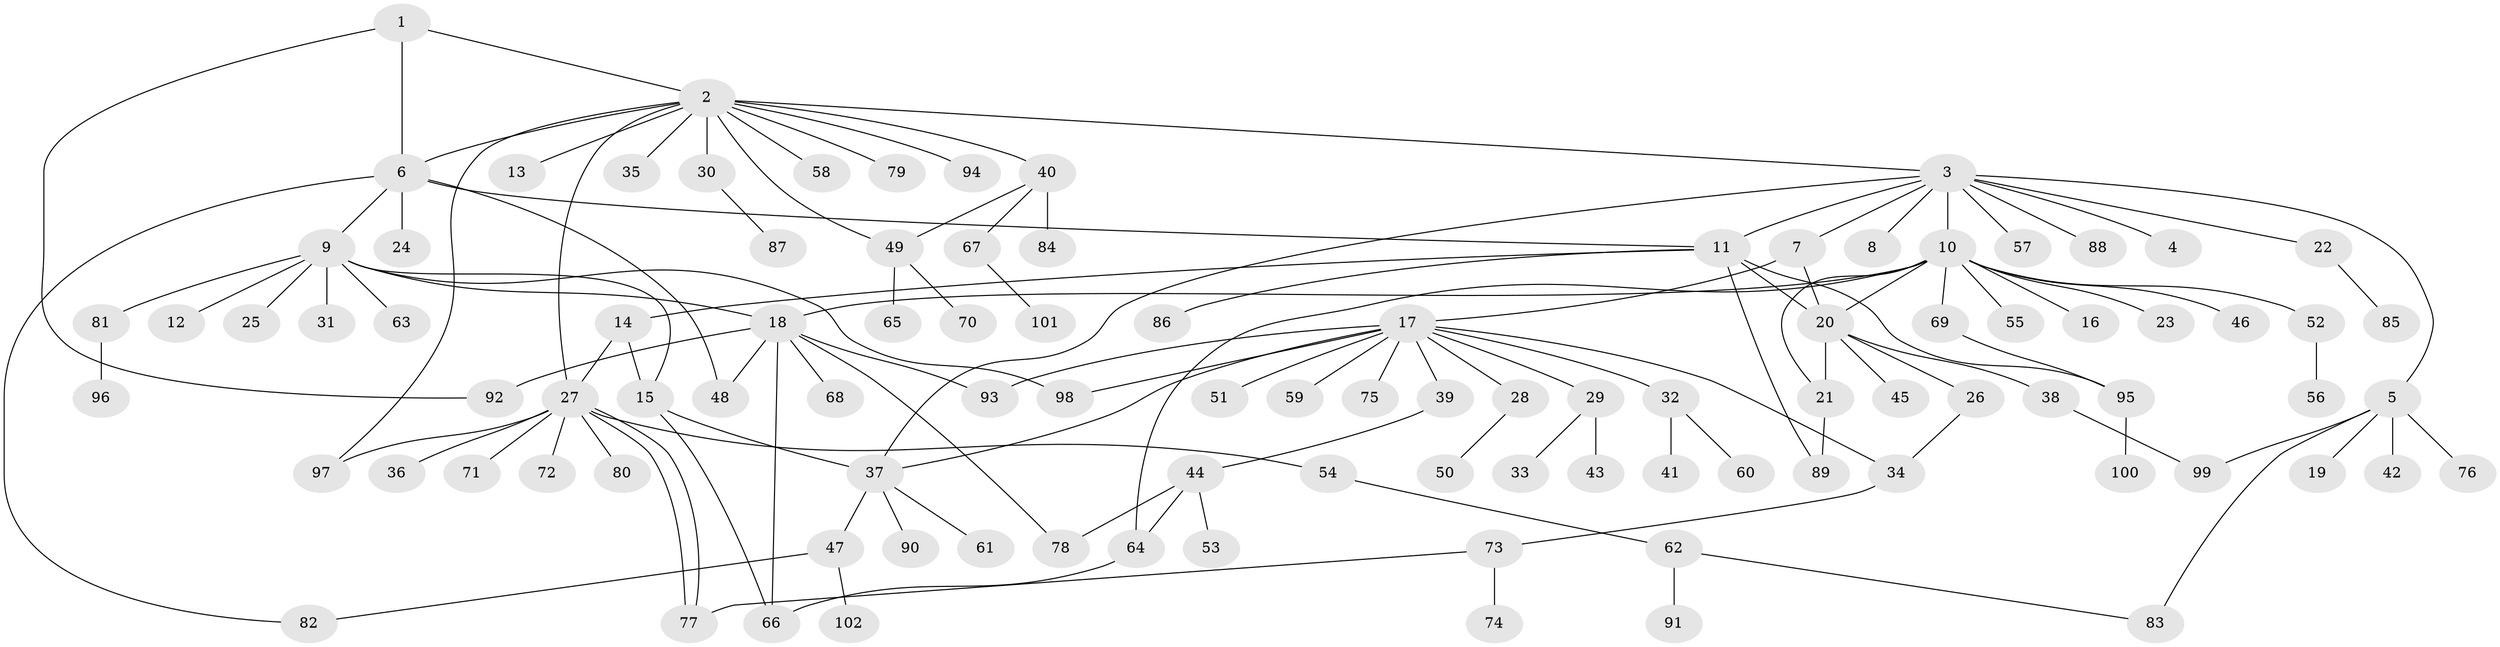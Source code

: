 // Generated by graph-tools (version 1.1) at 2025/48/03/09/25 04:48:34]
// undirected, 102 vertices, 129 edges
graph export_dot {
graph [start="1"]
  node [color=gray90,style=filled];
  1;
  2;
  3;
  4;
  5;
  6;
  7;
  8;
  9;
  10;
  11;
  12;
  13;
  14;
  15;
  16;
  17;
  18;
  19;
  20;
  21;
  22;
  23;
  24;
  25;
  26;
  27;
  28;
  29;
  30;
  31;
  32;
  33;
  34;
  35;
  36;
  37;
  38;
  39;
  40;
  41;
  42;
  43;
  44;
  45;
  46;
  47;
  48;
  49;
  50;
  51;
  52;
  53;
  54;
  55;
  56;
  57;
  58;
  59;
  60;
  61;
  62;
  63;
  64;
  65;
  66;
  67;
  68;
  69;
  70;
  71;
  72;
  73;
  74;
  75;
  76;
  77;
  78;
  79;
  80;
  81;
  82;
  83;
  84;
  85;
  86;
  87;
  88;
  89;
  90;
  91;
  92;
  93;
  94;
  95;
  96;
  97;
  98;
  99;
  100;
  101;
  102;
  1 -- 2;
  1 -- 6;
  1 -- 92;
  2 -- 3;
  2 -- 6;
  2 -- 13;
  2 -- 27;
  2 -- 30;
  2 -- 35;
  2 -- 40;
  2 -- 49;
  2 -- 58;
  2 -- 79;
  2 -- 94;
  2 -- 97;
  3 -- 4;
  3 -- 5;
  3 -- 7;
  3 -- 8;
  3 -- 10;
  3 -- 11;
  3 -- 22;
  3 -- 37;
  3 -- 57;
  3 -- 88;
  5 -- 19;
  5 -- 42;
  5 -- 76;
  5 -- 83;
  5 -- 99;
  6 -- 9;
  6 -- 11;
  6 -- 24;
  6 -- 48;
  6 -- 82;
  7 -- 17;
  7 -- 20;
  9 -- 12;
  9 -- 15;
  9 -- 18;
  9 -- 25;
  9 -- 31;
  9 -- 63;
  9 -- 81;
  9 -- 98;
  10 -- 16;
  10 -- 18;
  10 -- 20;
  10 -- 21;
  10 -- 23;
  10 -- 46;
  10 -- 52;
  10 -- 55;
  10 -- 64;
  10 -- 69;
  11 -- 14;
  11 -- 20;
  11 -- 86;
  11 -- 89;
  11 -- 95;
  14 -- 15;
  14 -- 27;
  15 -- 37;
  15 -- 66;
  17 -- 28;
  17 -- 29;
  17 -- 32;
  17 -- 34;
  17 -- 37;
  17 -- 39;
  17 -- 51;
  17 -- 59;
  17 -- 75;
  17 -- 93;
  17 -- 98;
  18 -- 48;
  18 -- 66;
  18 -- 68;
  18 -- 78;
  18 -- 92;
  18 -- 93;
  20 -- 21;
  20 -- 26;
  20 -- 38;
  20 -- 45;
  21 -- 89;
  22 -- 85;
  26 -- 34;
  27 -- 36;
  27 -- 54;
  27 -- 71;
  27 -- 72;
  27 -- 77;
  27 -- 77;
  27 -- 80;
  27 -- 97;
  28 -- 50;
  29 -- 33;
  29 -- 43;
  30 -- 87;
  32 -- 41;
  32 -- 60;
  34 -- 73;
  37 -- 47;
  37 -- 61;
  37 -- 90;
  38 -- 99;
  39 -- 44;
  40 -- 49;
  40 -- 67;
  40 -- 84;
  44 -- 53;
  44 -- 64;
  44 -- 78;
  47 -- 82;
  47 -- 102;
  49 -- 65;
  49 -- 70;
  52 -- 56;
  54 -- 62;
  62 -- 83;
  62 -- 91;
  64 -- 66;
  67 -- 101;
  69 -- 95;
  73 -- 74;
  73 -- 77;
  81 -- 96;
  95 -- 100;
}
